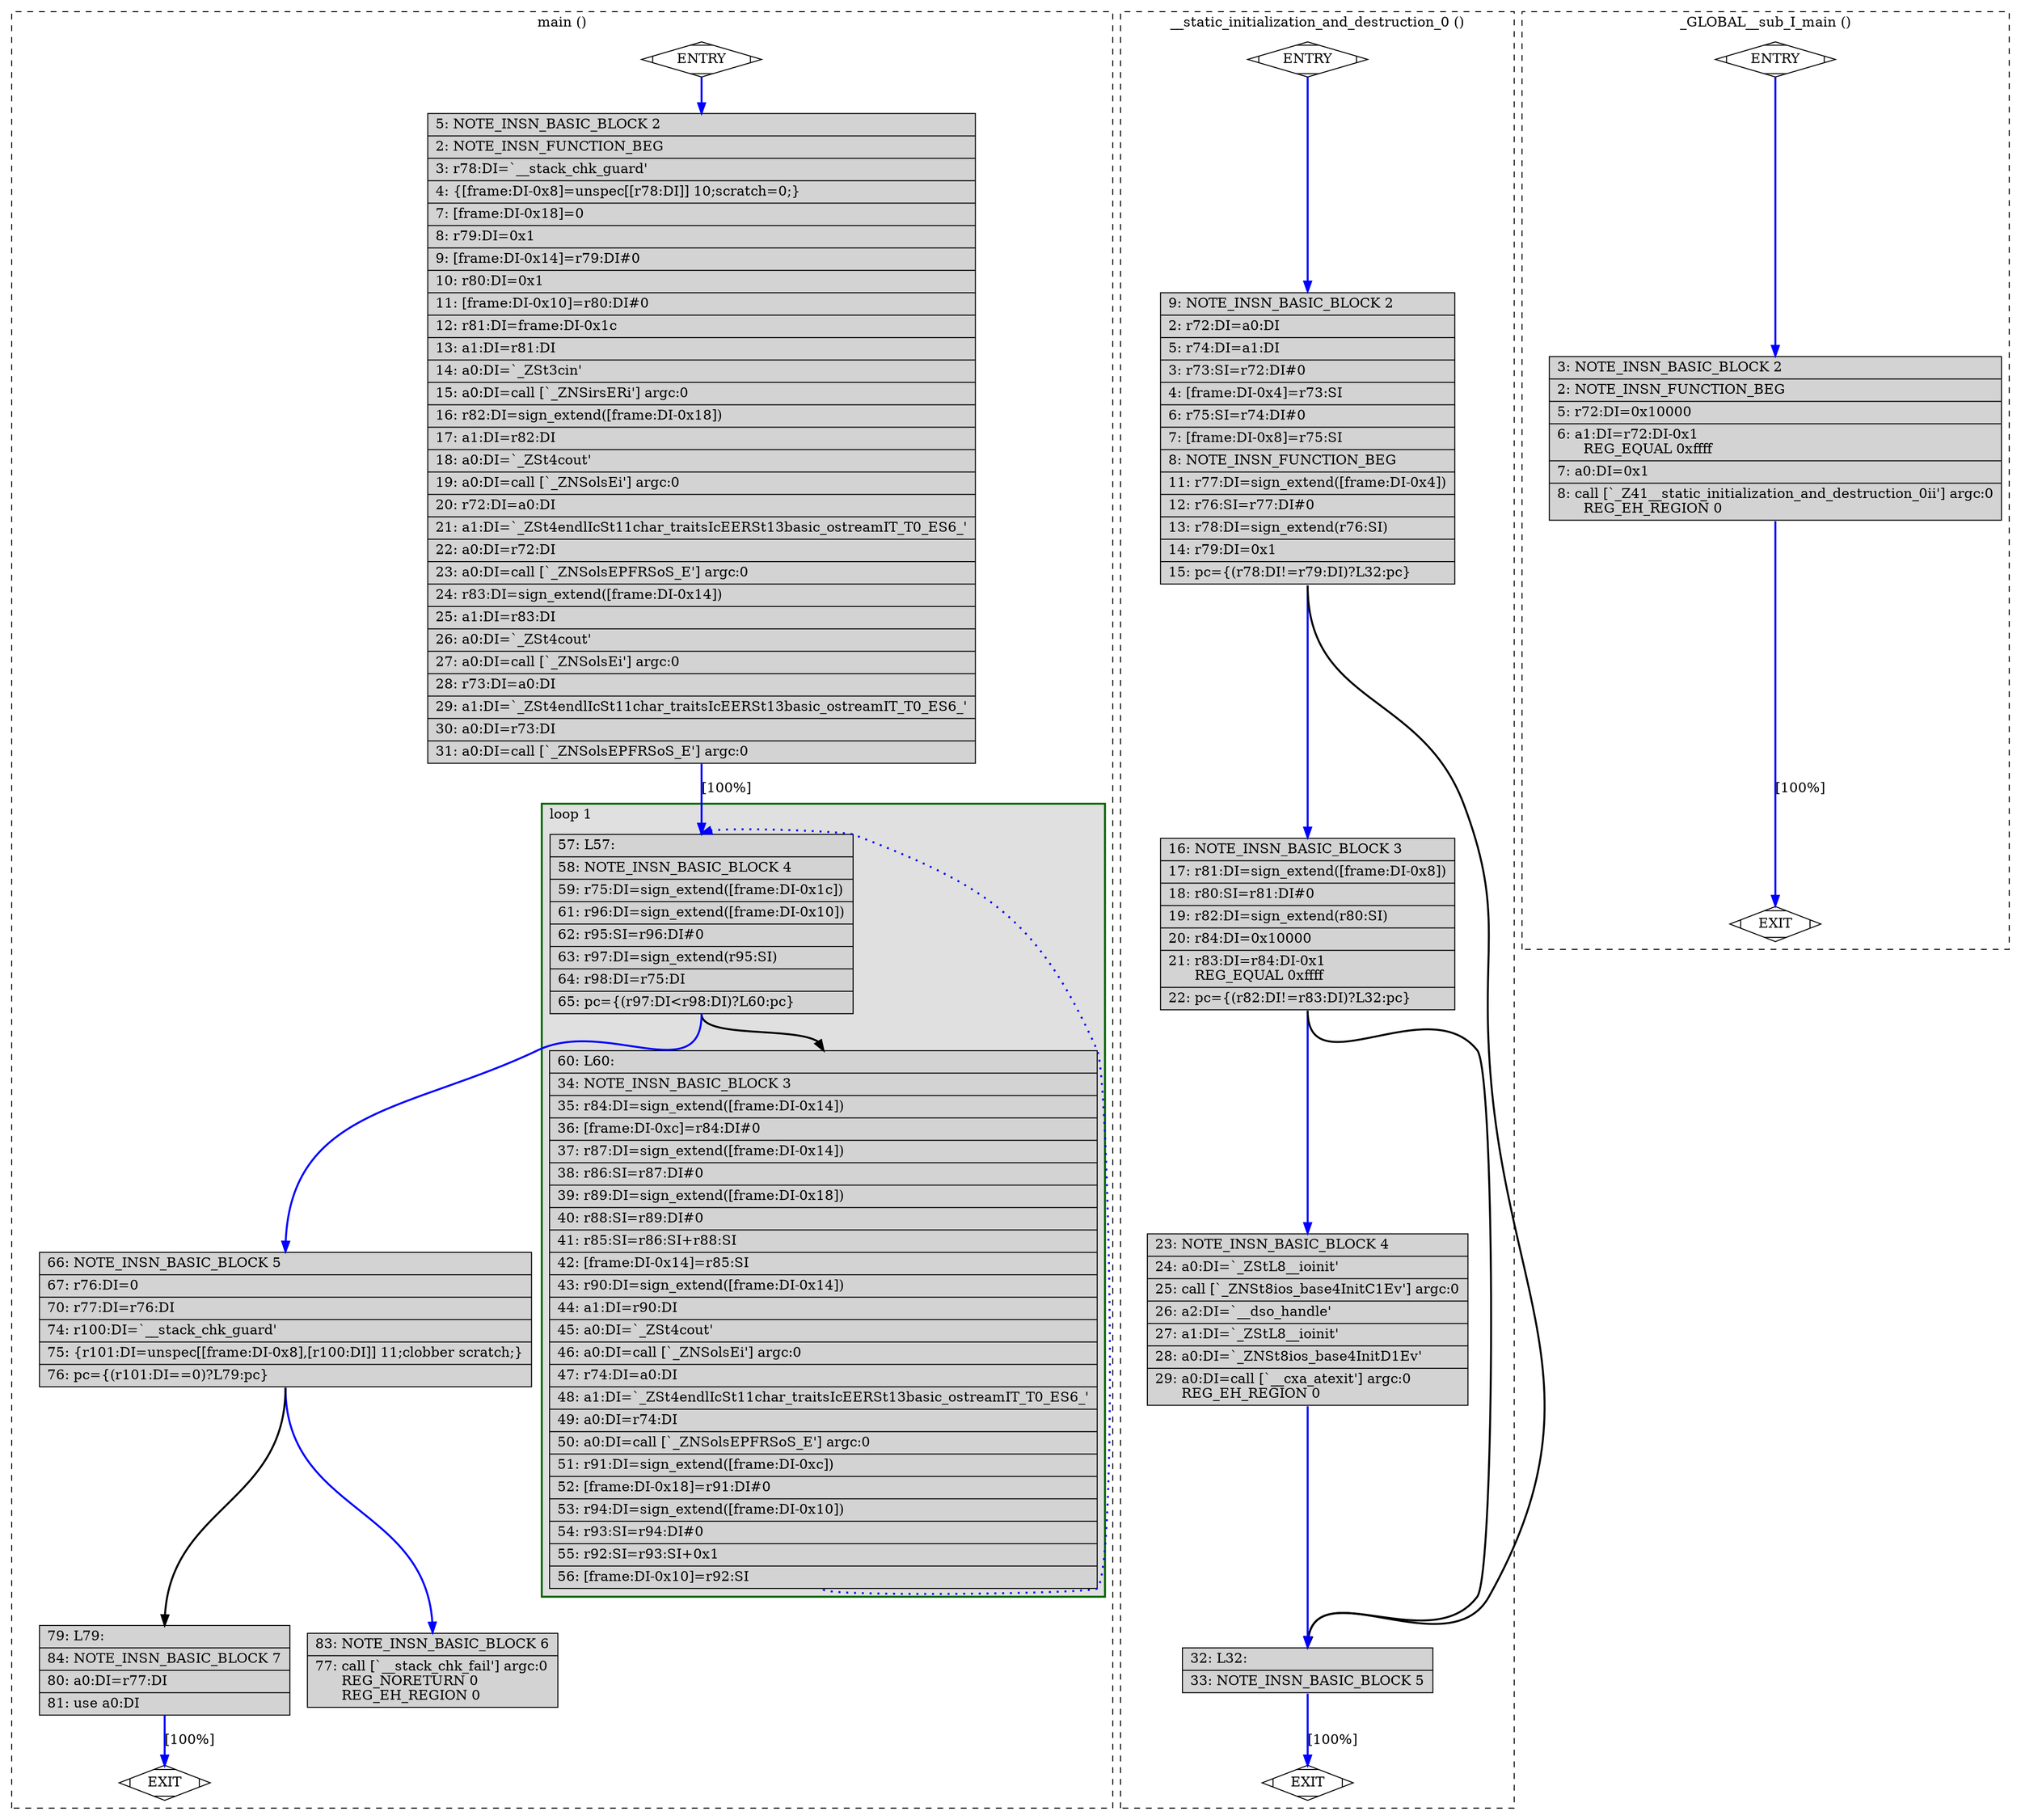 digraph "cfg_analysis/O0/fibonacci_O0-Fibonacci.cpp.247r.into_cfglayout" {
overlap=false;
subgraph "cluster_main" {
	style="dashed";
	color="black";
	label="main ()";
	subgraph cluster_1727_1 {
	style="filled";
	color="darkgreen";
	fillcolor="grey88";
	label="loop 1";
	labeljust=l;
	penwidth=2;
	fn_1727_basic_block_4 [shape=record,style=filled,fillcolor=lightgrey,label="{\ \ \ 57:\ L57:\l\
|\ \ \ 58:\ NOTE_INSN_BASIC_BLOCK\ 4\l\
|\ \ \ 59:\ r75:DI=sign_extend([frame:DI-0x1c])\l\
|\ \ \ 61:\ r96:DI=sign_extend([frame:DI-0x10])\l\
|\ \ \ 62:\ r95:SI=r96:DI#0\l\
|\ \ \ 63:\ r97:DI=sign_extend(r95:SI)\l\
|\ \ \ 64:\ r98:DI=r75:DI\l\
|\ \ \ 65:\ pc=\{(r97:DI\<r98:DI)?L60:pc\}\l\
}"];

	fn_1727_basic_block_3 [shape=record,style=filled,fillcolor=lightgrey,label="{\ \ \ 60:\ L60:\l\
|\ \ \ 34:\ NOTE_INSN_BASIC_BLOCK\ 3\l\
|\ \ \ 35:\ r84:DI=sign_extend([frame:DI-0x14])\l\
|\ \ \ 36:\ [frame:DI-0xc]=r84:DI#0\l\
|\ \ \ 37:\ r87:DI=sign_extend([frame:DI-0x14])\l\
|\ \ \ 38:\ r86:SI=r87:DI#0\l\
|\ \ \ 39:\ r89:DI=sign_extend([frame:DI-0x18])\l\
|\ \ \ 40:\ r88:SI=r89:DI#0\l\
|\ \ \ 41:\ r85:SI=r86:SI+r88:SI\l\
|\ \ \ 42:\ [frame:DI-0x14]=r85:SI\l\
|\ \ \ 43:\ r90:DI=sign_extend([frame:DI-0x14])\l\
|\ \ \ 44:\ a1:DI=r90:DI\l\
|\ \ \ 45:\ a0:DI=`_ZSt4cout'\l\
|\ \ \ 46:\ a0:DI=call\ [`_ZNSolsEi']\ argc:0\l\
|\ \ \ 47:\ r74:DI=a0:DI\l\
|\ \ \ 48:\ a1:DI=`_ZSt4endlIcSt11char_traitsIcEERSt13basic_ostreamIT_T0_ES6_'\l\
|\ \ \ 49:\ a0:DI=r74:DI\l\
|\ \ \ 50:\ a0:DI=call\ [`_ZNSolsEPFRSoS_E']\ argc:0\l\
|\ \ \ 51:\ r91:DI=sign_extend([frame:DI-0xc])\l\
|\ \ \ 52:\ [frame:DI-0x18]=r91:DI#0\l\
|\ \ \ 53:\ r94:DI=sign_extend([frame:DI-0x10])\l\
|\ \ \ 54:\ r93:SI=r94:DI#0\l\
|\ \ \ 55:\ r92:SI=r93:SI+0x1\l\
|\ \ \ 56:\ [frame:DI-0x10]=r92:SI\l\
}"];

	}
	fn_1727_basic_block_0 [shape=Mdiamond,style=filled,fillcolor=white,label="ENTRY"];

	fn_1727_basic_block_1 [shape=Mdiamond,style=filled,fillcolor=white,label="EXIT"];

	fn_1727_basic_block_2 [shape=record,style=filled,fillcolor=lightgrey,label="{\ \ \ \ 5:\ NOTE_INSN_BASIC_BLOCK\ 2\l\
|\ \ \ \ 2:\ NOTE_INSN_FUNCTION_BEG\l\
|\ \ \ \ 3:\ r78:DI=`__stack_chk_guard'\l\
|\ \ \ \ 4:\ \{[frame:DI-0x8]=unspec[[r78:DI]]\ 10;scratch=0;\}\l\
|\ \ \ \ 7:\ [frame:DI-0x18]=0\l\
|\ \ \ \ 8:\ r79:DI=0x1\l\
|\ \ \ \ 9:\ [frame:DI-0x14]=r79:DI#0\l\
|\ \ \ 10:\ r80:DI=0x1\l\
|\ \ \ 11:\ [frame:DI-0x10]=r80:DI#0\l\
|\ \ \ 12:\ r81:DI=frame:DI-0x1c\l\
|\ \ \ 13:\ a1:DI=r81:DI\l\
|\ \ \ 14:\ a0:DI=`_ZSt3cin'\l\
|\ \ \ 15:\ a0:DI=call\ [`_ZNSirsERi']\ argc:0\l\
|\ \ \ 16:\ r82:DI=sign_extend([frame:DI-0x18])\l\
|\ \ \ 17:\ a1:DI=r82:DI\l\
|\ \ \ 18:\ a0:DI=`_ZSt4cout'\l\
|\ \ \ 19:\ a0:DI=call\ [`_ZNSolsEi']\ argc:0\l\
|\ \ \ 20:\ r72:DI=a0:DI\l\
|\ \ \ 21:\ a1:DI=`_ZSt4endlIcSt11char_traitsIcEERSt13basic_ostreamIT_T0_ES6_'\l\
|\ \ \ 22:\ a0:DI=r72:DI\l\
|\ \ \ 23:\ a0:DI=call\ [`_ZNSolsEPFRSoS_E']\ argc:0\l\
|\ \ \ 24:\ r83:DI=sign_extend([frame:DI-0x14])\l\
|\ \ \ 25:\ a1:DI=r83:DI\l\
|\ \ \ 26:\ a0:DI=`_ZSt4cout'\l\
|\ \ \ 27:\ a0:DI=call\ [`_ZNSolsEi']\ argc:0\l\
|\ \ \ 28:\ r73:DI=a0:DI\l\
|\ \ \ 29:\ a1:DI=`_ZSt4endlIcSt11char_traitsIcEERSt13basic_ostreamIT_T0_ES6_'\l\
|\ \ \ 30:\ a0:DI=r73:DI\l\
|\ \ \ 31:\ a0:DI=call\ [`_ZNSolsEPFRSoS_E']\ argc:0\l\
}"];

	fn_1727_basic_block_5 [shape=record,style=filled,fillcolor=lightgrey,label="{\ \ \ 66:\ NOTE_INSN_BASIC_BLOCK\ 5\l\
|\ \ \ 67:\ r76:DI=0\l\
|\ \ \ 70:\ r77:DI=r76:DI\l\
|\ \ \ 74:\ r100:DI=`__stack_chk_guard'\l\
|\ \ \ 75:\ \{r101:DI=unspec[[frame:DI-0x8],[r100:DI]]\ 11;clobber\ scratch;\}\l\
|\ \ \ 76:\ pc=\{(r101:DI==0)?L79:pc\}\l\
}"];

	fn_1727_basic_block_6 [shape=record,style=filled,fillcolor=lightgrey,label="{\ \ \ 83:\ NOTE_INSN_BASIC_BLOCK\ 6\l\
|\ \ \ 77:\ call\ [`__stack_chk_fail']\ argc:0\l\
\ \ \ \ \ \ REG_NORETURN\ 0\l\
\ \ \ \ \ \ REG_EH_REGION\ 0\l\
}"];

	fn_1727_basic_block_7 [shape=record,style=filled,fillcolor=lightgrey,label="{\ \ \ 79:\ L79:\l\
|\ \ \ 84:\ NOTE_INSN_BASIC_BLOCK\ 7\l\
|\ \ \ 80:\ a0:DI=r77:DI\l\
|\ \ \ 81:\ use\ a0:DI\l\
}"];

	fn_1727_basic_block_0:s -> fn_1727_basic_block_2:n [style="solid,bold",color=blue,weight=100,constraint=true];
	fn_1727_basic_block_2:s -> fn_1727_basic_block_4:n [style="solid,bold",color=blue,weight=100,constraint=true,label="[100%]"];
	fn_1727_basic_block_3:s -> fn_1727_basic_block_4:n [style="dotted,bold",color=blue,weight=10,constraint=false];
	fn_1727_basic_block_4:s -> fn_1727_basic_block_3:n [style="solid,bold",color=black,weight=10,constraint=true];
	fn_1727_basic_block_4:s -> fn_1727_basic_block_5:n [style="solid,bold",color=blue,weight=100,constraint=true];
	fn_1727_basic_block_5:s -> fn_1727_basic_block_7:n [style="solid,bold",color=black,weight=10,constraint=true];
	fn_1727_basic_block_5:s -> fn_1727_basic_block_6:n [style="solid,bold",color=blue,weight=100,constraint=true];
	fn_1727_basic_block_7:s -> fn_1727_basic_block_1:n [style="solid,bold",color=blue,weight=100,constraint=true,label="[100%]"];
	fn_1727_basic_block_0:s -> fn_1727_basic_block_1:n [style="invis",constraint=true];
}
subgraph "cluster___static_initialization_and_destruction_0" {
	style="dashed";
	color="black";
	label="__static_initialization_and_destruction_0 ()";
	fn_2227_basic_block_0 [shape=Mdiamond,style=filled,fillcolor=white,label="ENTRY"];

	fn_2227_basic_block_1 [shape=Mdiamond,style=filled,fillcolor=white,label="EXIT"];

	fn_2227_basic_block_2 [shape=record,style=filled,fillcolor=lightgrey,label="{\ \ \ \ 9:\ NOTE_INSN_BASIC_BLOCK\ 2\l\
|\ \ \ \ 2:\ r72:DI=a0:DI\l\
|\ \ \ \ 5:\ r74:DI=a1:DI\l\
|\ \ \ \ 3:\ r73:SI=r72:DI#0\l\
|\ \ \ \ 4:\ [frame:DI-0x4]=r73:SI\l\
|\ \ \ \ 6:\ r75:SI=r74:DI#0\l\
|\ \ \ \ 7:\ [frame:DI-0x8]=r75:SI\l\
|\ \ \ \ 8:\ NOTE_INSN_FUNCTION_BEG\l\
|\ \ \ 11:\ r77:DI=sign_extend([frame:DI-0x4])\l\
|\ \ \ 12:\ r76:SI=r77:DI#0\l\
|\ \ \ 13:\ r78:DI=sign_extend(r76:SI)\l\
|\ \ \ 14:\ r79:DI=0x1\l\
|\ \ \ 15:\ pc=\{(r78:DI!=r79:DI)?L32:pc\}\l\
}"];

	fn_2227_basic_block_3 [shape=record,style=filled,fillcolor=lightgrey,label="{\ \ \ 16:\ NOTE_INSN_BASIC_BLOCK\ 3\l\
|\ \ \ 17:\ r81:DI=sign_extend([frame:DI-0x8])\l\
|\ \ \ 18:\ r80:SI=r81:DI#0\l\
|\ \ \ 19:\ r82:DI=sign_extend(r80:SI)\l\
|\ \ \ 20:\ r84:DI=0x10000\l\
|\ \ \ 21:\ r83:DI=r84:DI-0x1\l\
\ \ \ \ \ \ REG_EQUAL\ 0xffff\l\
|\ \ \ 22:\ pc=\{(r82:DI!=r83:DI)?L32:pc\}\l\
}"];

	fn_2227_basic_block_4 [shape=record,style=filled,fillcolor=lightgrey,label="{\ \ \ 23:\ NOTE_INSN_BASIC_BLOCK\ 4\l\
|\ \ \ 24:\ a0:DI=`_ZStL8__ioinit'\l\
|\ \ \ 25:\ call\ [`_ZNSt8ios_base4InitC1Ev']\ argc:0\l\
|\ \ \ 26:\ a2:DI=`__dso_handle'\l\
|\ \ \ 27:\ a1:DI=`_ZStL8__ioinit'\l\
|\ \ \ 28:\ a0:DI=`_ZNSt8ios_base4InitD1Ev'\l\
|\ \ \ 29:\ a0:DI=call\ [`__cxa_atexit']\ argc:0\l\
\ \ \ \ \ \ REG_EH_REGION\ 0\l\
}"];

	fn_2227_basic_block_5 [shape=record,style=filled,fillcolor=lightgrey,label="{\ \ \ 32:\ L32:\l\
|\ \ \ 33:\ NOTE_INSN_BASIC_BLOCK\ 5\l\
}"];

	fn_2227_basic_block_0:s -> fn_2227_basic_block_2:n [style="solid,bold",color=blue,weight=100,constraint=true];
	fn_2227_basic_block_2:s -> fn_2227_basic_block_3:n [style="solid,bold",color=blue,weight=100,constraint=true];
	fn_2227_basic_block_2:s -> fn_2227_basic_block_5:n [style="solid,bold",color=black,weight=10,constraint=true];
	fn_2227_basic_block_3:s -> fn_2227_basic_block_4:n [style="solid,bold",color=blue,weight=100,constraint=true];
	fn_2227_basic_block_3:s -> fn_2227_basic_block_5:n [style="solid,bold",color=black,weight=10,constraint=true];
	fn_2227_basic_block_4:s -> fn_2227_basic_block_5:n [style="solid,bold",color=blue,weight=100,constraint=true];
	fn_2227_basic_block_5:s -> fn_2227_basic_block_1:n [style="solid,bold",color=blue,weight=100,constraint=true,label="[100%]"];
	fn_2227_basic_block_0:s -> fn_2227_basic_block_1:n [style="invis",constraint=true];
}
subgraph "cluster__GLOBAL__sub_I_main" {
	style="dashed";
	color="black";
	label="_GLOBAL__sub_I_main ()";
	fn_2228_basic_block_0 [shape=Mdiamond,style=filled,fillcolor=white,label="ENTRY"];

	fn_2228_basic_block_1 [shape=Mdiamond,style=filled,fillcolor=white,label="EXIT"];

	fn_2228_basic_block_2 [shape=record,style=filled,fillcolor=lightgrey,label="{\ \ \ \ 3:\ NOTE_INSN_BASIC_BLOCK\ 2\l\
|\ \ \ \ 2:\ NOTE_INSN_FUNCTION_BEG\l\
|\ \ \ \ 5:\ r72:DI=0x10000\l\
|\ \ \ \ 6:\ a1:DI=r72:DI-0x1\l\
\ \ \ \ \ \ REG_EQUAL\ 0xffff\l\
|\ \ \ \ 7:\ a0:DI=0x1\l\
|\ \ \ \ 8:\ call\ [`_Z41__static_initialization_and_destruction_0ii']\ argc:0\l\
\ \ \ \ \ \ REG_EH_REGION\ 0\l\
}"];

	fn_2228_basic_block_0:s -> fn_2228_basic_block_2:n [style="solid,bold",color=blue,weight=100,constraint=true];
	fn_2228_basic_block_2:s -> fn_2228_basic_block_1:n [style="solid,bold",color=blue,weight=100,constraint=true,label="[100%]"];
	fn_2228_basic_block_0:s -> fn_2228_basic_block_1:n [style="invis",constraint=true];
}
}
